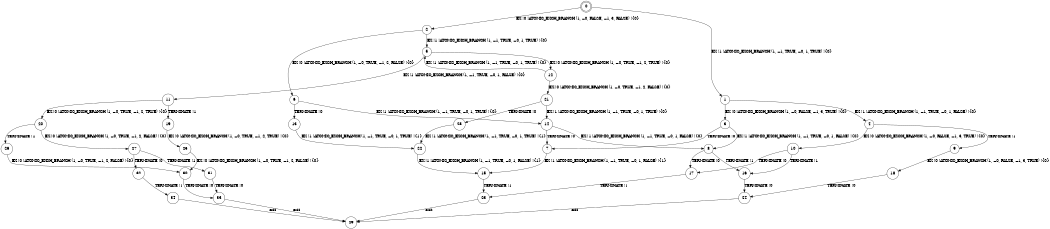 digraph BCG {
size = "7, 10.5";
center = TRUE;
node [shape = circle];
0 [peripheries = 2];
0 -> 1 [label = "EX !1 !ATOMIC_EXCH_BRANCH (1, +1, TRUE, +0, 1, TRUE) !{0}"];
0 -> 2 [label = "EX !0 !ATOMIC_EXCH_BRANCH (1, +0, FALSE, +1, 3, FALSE) !{0}"];
1 -> 3 [label = "EX !0 !ATOMIC_EXCH_BRANCH (1, +0, FALSE, +1, 3, TRUE) !{0}"];
1 -> 4 [label = "EX !1 !ATOMIC_EXCH_BRANCH (1, +1, TRUE, +0, 1, FALSE) !{0}"];
2 -> 5 [label = "EX !1 !ATOMIC_EXCH_BRANCH (1, +1, TRUE, +0, 1, TRUE) !{0}"];
2 -> 6 [label = "EX !0 !ATOMIC_EXCH_BRANCH (1, +0, TRUE, +1, 2, FALSE) !{0}"];
3 -> 7 [label = "TERMINATE !0"];
3 -> 8 [label = "EX !1 !ATOMIC_EXCH_BRANCH (1, +1, TRUE, +0, 1, FALSE) !{0}"];
4 -> 9 [label = "TERMINATE !1"];
4 -> 10 [label = "EX !0 !ATOMIC_EXCH_BRANCH (1, +0, FALSE, +1, 3, TRUE) !{0}"];
5 -> 11 [label = "EX !1 !ATOMIC_EXCH_BRANCH (1, +1, TRUE, +0, 1, FALSE) !{0}"];
5 -> 12 [label = "EX !0 !ATOMIC_EXCH_BRANCH (1, +0, TRUE, +1, 2, TRUE) !{0}"];
6 -> 13 [label = "TERMINATE !0"];
6 -> 14 [label = "EX !1 !ATOMIC_EXCH_BRANCH (1, +1, TRUE, +0, 1, TRUE) !{0}"];
7 -> 15 [label = "EX !1 !ATOMIC_EXCH_BRANCH (1, +1, TRUE, +0, 1, FALSE) !{1}"];
8 -> 16 [label = "TERMINATE !1"];
8 -> 17 [label = "TERMINATE !0"];
9 -> 18 [label = "EX !0 !ATOMIC_EXCH_BRANCH (1, +0, FALSE, +1, 3, TRUE) !{0}"];
10 -> 16 [label = "TERMINATE !1"];
10 -> 17 [label = "TERMINATE !0"];
11 -> 19 [label = "TERMINATE !1"];
11 -> 20 [label = "EX !0 !ATOMIC_EXCH_BRANCH (1, +0, TRUE, +1, 2, TRUE) !{0}"];
12 -> 5 [label = "EX !1 !ATOMIC_EXCH_BRANCH (1, +1, TRUE, +0, 1, TRUE) !{0}"];
12 -> 21 [label = "EX !0 !ATOMIC_EXCH_BRANCH (1, +0, TRUE, +1, 2, FALSE) !{0}"];
13 -> 22 [label = "EX !1 !ATOMIC_EXCH_BRANCH (1, +1, TRUE, +0, 1, TRUE) !{1}"];
14 -> 7 [label = "TERMINATE !0"];
14 -> 8 [label = "EX !1 !ATOMIC_EXCH_BRANCH (1, +1, TRUE, +0, 1, FALSE) !{0}"];
15 -> 23 [label = "TERMINATE !1"];
16 -> 24 [label = "TERMINATE !0"];
17 -> 23 [label = "TERMINATE !1"];
18 -> 24 [label = "TERMINATE !0"];
19 -> 25 [label = "EX !0 !ATOMIC_EXCH_BRANCH (1, +0, TRUE, +1, 2, TRUE) !{0}"];
20 -> 26 [label = "TERMINATE !1"];
20 -> 27 [label = "EX !0 !ATOMIC_EXCH_BRANCH (1, +0, TRUE, +1, 2, FALSE) !{0}"];
21 -> 28 [label = "TERMINATE !0"];
21 -> 14 [label = "EX !1 !ATOMIC_EXCH_BRANCH (1, +1, TRUE, +0, 1, TRUE) !{0}"];
22 -> 15 [label = "EX !1 !ATOMIC_EXCH_BRANCH (1, +1, TRUE, +0, 1, FALSE) !{1}"];
23 -> 29 [label = "exit"];
24 -> 29 [label = "exit"];
25 -> 30 [label = "EX !0 !ATOMIC_EXCH_BRANCH (1, +0, TRUE, +1, 2, FALSE) !{0}"];
26 -> 30 [label = "EX !0 !ATOMIC_EXCH_BRANCH (1, +0, TRUE, +1, 2, FALSE) !{0}"];
27 -> 31 [label = "TERMINATE !1"];
27 -> 32 [label = "TERMINATE !0"];
28 -> 22 [label = "EX !1 !ATOMIC_EXCH_BRANCH (1, +1, TRUE, +0, 1, TRUE) !{1}"];
30 -> 33 [label = "TERMINATE !0"];
31 -> 33 [label = "TERMINATE !0"];
32 -> 34 [label = "TERMINATE !1"];
33 -> 29 [label = "exit"];
34 -> 29 [label = "exit"];
}
